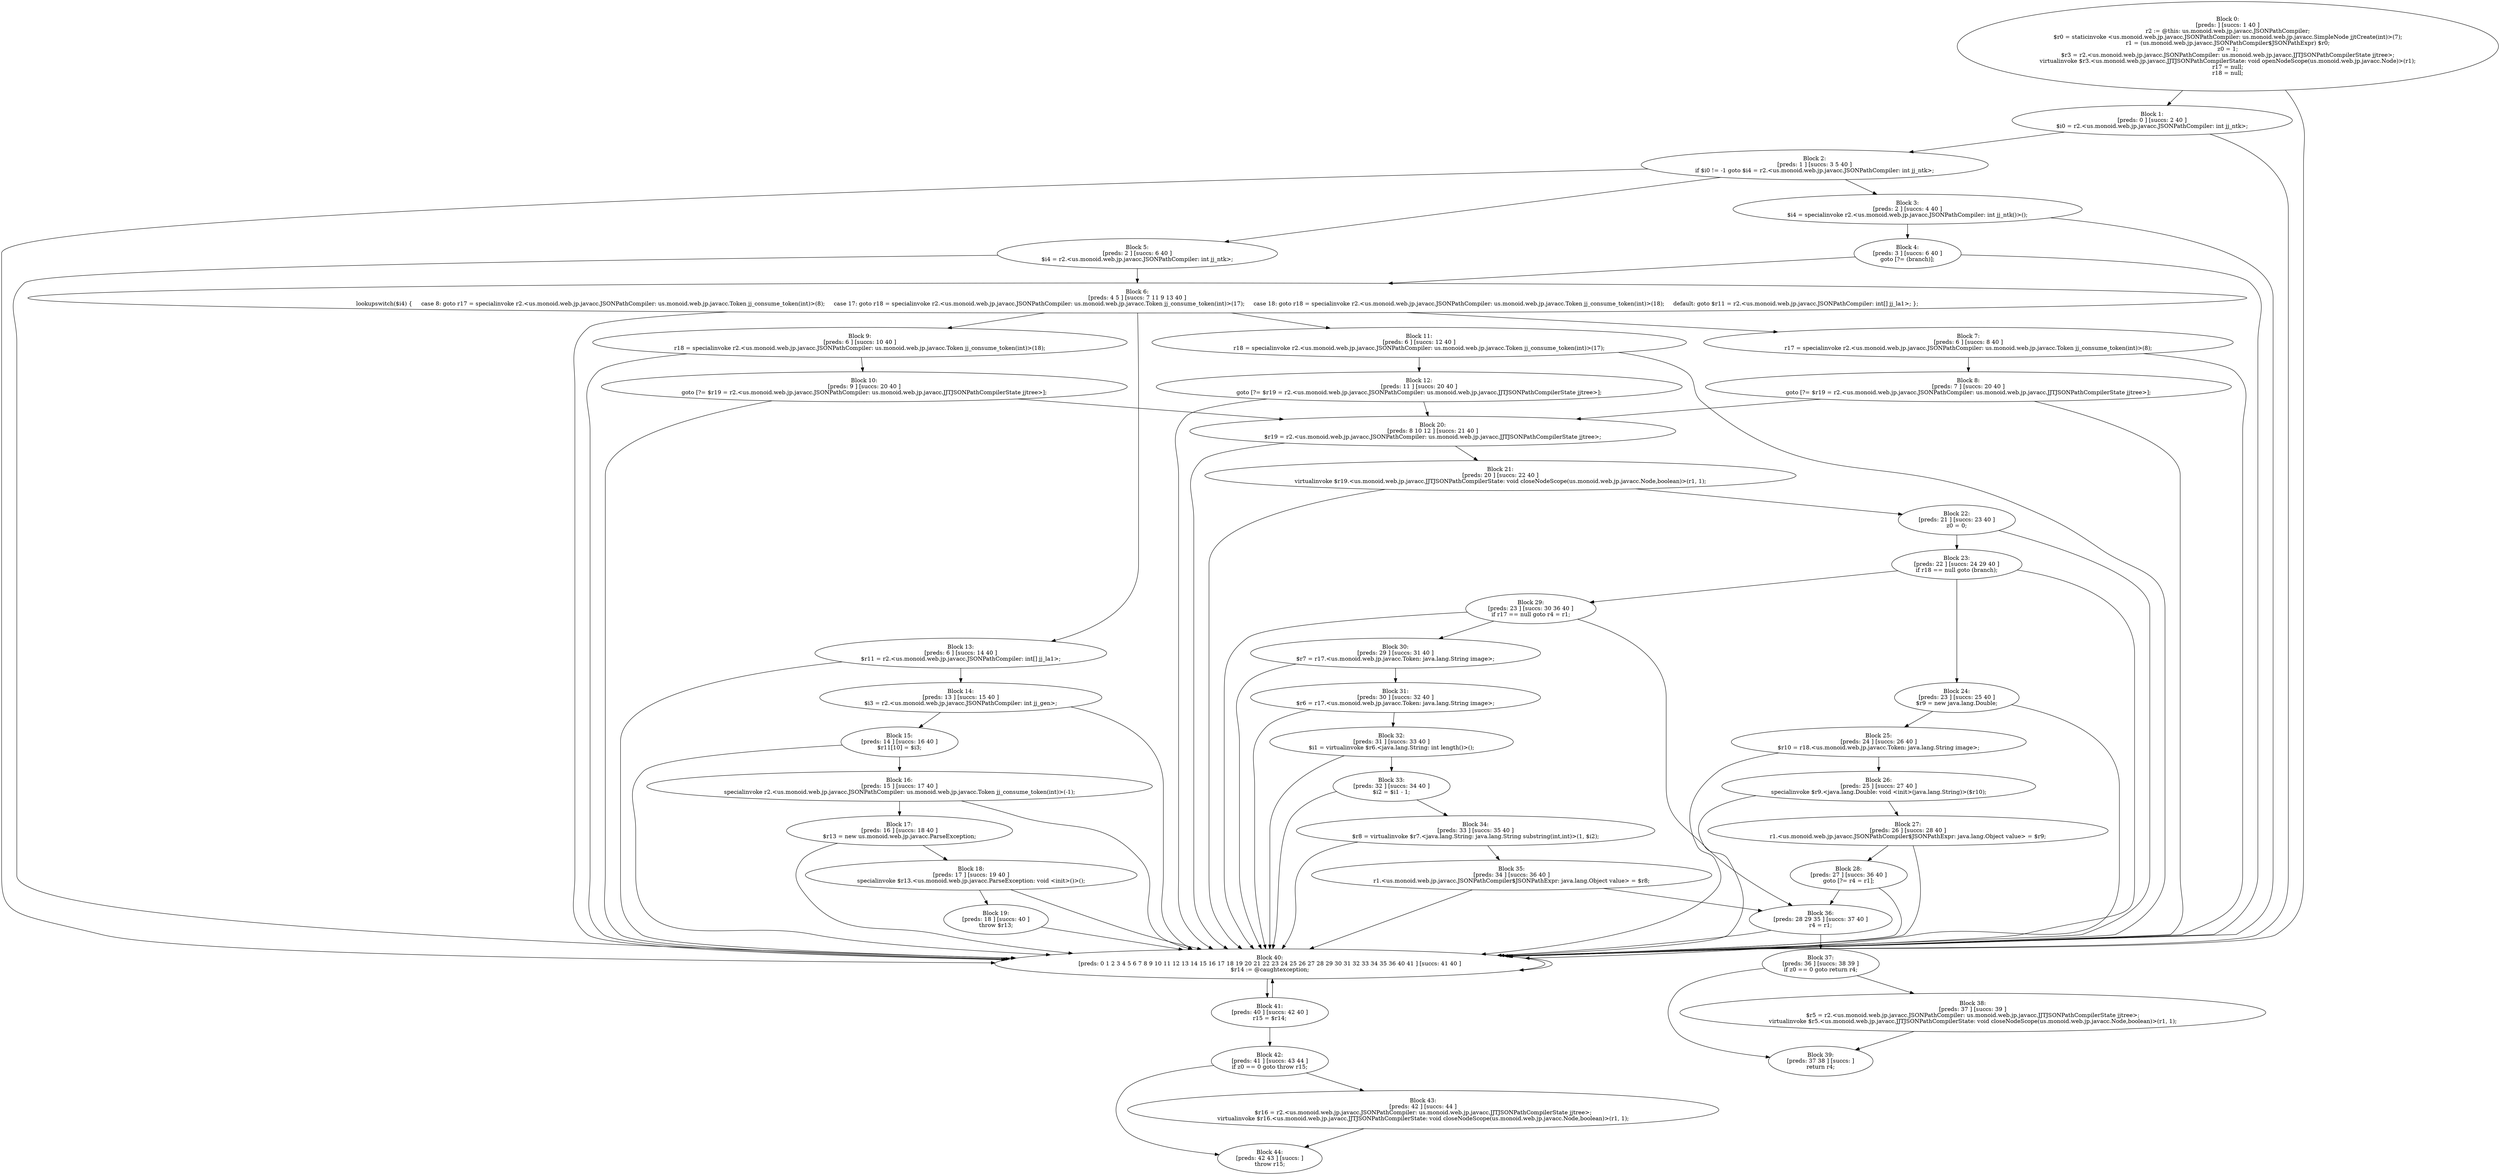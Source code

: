 digraph "unitGraph" {
    "Block 0:
[preds: ] [succs: 1 40 ]
r2 := @this: us.monoid.web.jp.javacc.JSONPathCompiler;
$r0 = staticinvoke <us.monoid.web.jp.javacc.JSONPathCompiler: us.monoid.web.jp.javacc.SimpleNode jjtCreate(int)>(7);
r1 = (us.monoid.web.jp.javacc.JSONPathCompiler$JSONPathExpr) $r0;
z0 = 1;
$r3 = r2.<us.monoid.web.jp.javacc.JSONPathCompiler: us.monoid.web.jp.javacc.JJTJSONPathCompilerState jjtree>;
virtualinvoke $r3.<us.monoid.web.jp.javacc.JJTJSONPathCompilerState: void openNodeScope(us.monoid.web.jp.javacc.Node)>(r1);
r17 = null;
r18 = null;
"
    "Block 1:
[preds: 0 ] [succs: 2 40 ]
$i0 = r2.<us.monoid.web.jp.javacc.JSONPathCompiler: int jj_ntk>;
"
    "Block 2:
[preds: 1 ] [succs: 3 5 40 ]
if $i0 != -1 goto $i4 = r2.<us.monoid.web.jp.javacc.JSONPathCompiler: int jj_ntk>;
"
    "Block 3:
[preds: 2 ] [succs: 4 40 ]
$i4 = specialinvoke r2.<us.monoid.web.jp.javacc.JSONPathCompiler: int jj_ntk()>();
"
    "Block 4:
[preds: 3 ] [succs: 6 40 ]
goto [?= (branch)];
"
    "Block 5:
[preds: 2 ] [succs: 6 40 ]
$i4 = r2.<us.monoid.web.jp.javacc.JSONPathCompiler: int jj_ntk>;
"
    "Block 6:
[preds: 4 5 ] [succs: 7 11 9 13 40 ]
lookupswitch($i4) {     case 8: goto r17 = specialinvoke r2.<us.monoid.web.jp.javacc.JSONPathCompiler: us.monoid.web.jp.javacc.Token jj_consume_token(int)>(8);     case 17: goto r18 = specialinvoke r2.<us.monoid.web.jp.javacc.JSONPathCompiler: us.monoid.web.jp.javacc.Token jj_consume_token(int)>(17);     case 18: goto r18 = specialinvoke r2.<us.monoid.web.jp.javacc.JSONPathCompiler: us.monoid.web.jp.javacc.Token jj_consume_token(int)>(18);     default: goto $r11 = r2.<us.monoid.web.jp.javacc.JSONPathCompiler: int[] jj_la1>; };
"
    "Block 7:
[preds: 6 ] [succs: 8 40 ]
r17 = specialinvoke r2.<us.monoid.web.jp.javacc.JSONPathCompiler: us.monoid.web.jp.javacc.Token jj_consume_token(int)>(8);
"
    "Block 8:
[preds: 7 ] [succs: 20 40 ]
goto [?= $r19 = r2.<us.monoid.web.jp.javacc.JSONPathCompiler: us.monoid.web.jp.javacc.JJTJSONPathCompilerState jjtree>];
"
    "Block 9:
[preds: 6 ] [succs: 10 40 ]
r18 = specialinvoke r2.<us.monoid.web.jp.javacc.JSONPathCompiler: us.monoid.web.jp.javacc.Token jj_consume_token(int)>(18);
"
    "Block 10:
[preds: 9 ] [succs: 20 40 ]
goto [?= $r19 = r2.<us.monoid.web.jp.javacc.JSONPathCompiler: us.monoid.web.jp.javacc.JJTJSONPathCompilerState jjtree>];
"
    "Block 11:
[preds: 6 ] [succs: 12 40 ]
r18 = specialinvoke r2.<us.monoid.web.jp.javacc.JSONPathCompiler: us.monoid.web.jp.javacc.Token jj_consume_token(int)>(17);
"
    "Block 12:
[preds: 11 ] [succs: 20 40 ]
goto [?= $r19 = r2.<us.monoid.web.jp.javacc.JSONPathCompiler: us.monoid.web.jp.javacc.JJTJSONPathCompilerState jjtree>];
"
    "Block 13:
[preds: 6 ] [succs: 14 40 ]
$r11 = r2.<us.monoid.web.jp.javacc.JSONPathCompiler: int[] jj_la1>;
"
    "Block 14:
[preds: 13 ] [succs: 15 40 ]
$i3 = r2.<us.monoid.web.jp.javacc.JSONPathCompiler: int jj_gen>;
"
    "Block 15:
[preds: 14 ] [succs: 16 40 ]
$r11[10] = $i3;
"
    "Block 16:
[preds: 15 ] [succs: 17 40 ]
specialinvoke r2.<us.monoid.web.jp.javacc.JSONPathCompiler: us.monoid.web.jp.javacc.Token jj_consume_token(int)>(-1);
"
    "Block 17:
[preds: 16 ] [succs: 18 40 ]
$r13 = new us.monoid.web.jp.javacc.ParseException;
"
    "Block 18:
[preds: 17 ] [succs: 19 40 ]
specialinvoke $r13.<us.monoid.web.jp.javacc.ParseException: void <init>()>();
"
    "Block 19:
[preds: 18 ] [succs: 40 ]
throw $r13;
"
    "Block 20:
[preds: 8 10 12 ] [succs: 21 40 ]
$r19 = r2.<us.monoid.web.jp.javacc.JSONPathCompiler: us.monoid.web.jp.javacc.JJTJSONPathCompilerState jjtree>;
"
    "Block 21:
[preds: 20 ] [succs: 22 40 ]
virtualinvoke $r19.<us.monoid.web.jp.javacc.JJTJSONPathCompilerState: void closeNodeScope(us.monoid.web.jp.javacc.Node,boolean)>(r1, 1);
"
    "Block 22:
[preds: 21 ] [succs: 23 40 ]
z0 = 0;
"
    "Block 23:
[preds: 22 ] [succs: 24 29 40 ]
if r18 == null goto (branch);
"
    "Block 24:
[preds: 23 ] [succs: 25 40 ]
$r9 = new java.lang.Double;
"
    "Block 25:
[preds: 24 ] [succs: 26 40 ]
$r10 = r18.<us.monoid.web.jp.javacc.Token: java.lang.String image>;
"
    "Block 26:
[preds: 25 ] [succs: 27 40 ]
specialinvoke $r9.<java.lang.Double: void <init>(java.lang.String)>($r10);
"
    "Block 27:
[preds: 26 ] [succs: 28 40 ]
r1.<us.monoid.web.jp.javacc.JSONPathCompiler$JSONPathExpr: java.lang.Object value> = $r9;
"
    "Block 28:
[preds: 27 ] [succs: 36 40 ]
goto [?= r4 = r1];
"
    "Block 29:
[preds: 23 ] [succs: 30 36 40 ]
if r17 == null goto r4 = r1;
"
    "Block 30:
[preds: 29 ] [succs: 31 40 ]
$r7 = r17.<us.monoid.web.jp.javacc.Token: java.lang.String image>;
"
    "Block 31:
[preds: 30 ] [succs: 32 40 ]
$r6 = r17.<us.monoid.web.jp.javacc.Token: java.lang.String image>;
"
    "Block 32:
[preds: 31 ] [succs: 33 40 ]
$i1 = virtualinvoke $r6.<java.lang.String: int length()>();
"
    "Block 33:
[preds: 32 ] [succs: 34 40 ]
$i2 = $i1 - 1;
"
    "Block 34:
[preds: 33 ] [succs: 35 40 ]
$r8 = virtualinvoke $r7.<java.lang.String: java.lang.String substring(int,int)>(1, $i2);
"
    "Block 35:
[preds: 34 ] [succs: 36 40 ]
r1.<us.monoid.web.jp.javacc.JSONPathCompiler$JSONPathExpr: java.lang.Object value> = $r8;
"
    "Block 36:
[preds: 28 29 35 ] [succs: 37 40 ]
r4 = r1;
"
    "Block 37:
[preds: 36 ] [succs: 38 39 ]
if z0 == 0 goto return r4;
"
    "Block 38:
[preds: 37 ] [succs: 39 ]
$r5 = r2.<us.monoid.web.jp.javacc.JSONPathCompiler: us.monoid.web.jp.javacc.JJTJSONPathCompilerState jjtree>;
virtualinvoke $r5.<us.monoid.web.jp.javacc.JJTJSONPathCompilerState: void closeNodeScope(us.monoid.web.jp.javacc.Node,boolean)>(r1, 1);
"
    "Block 39:
[preds: 37 38 ] [succs: ]
return r4;
"
    "Block 40:
[preds: 0 1 2 3 4 5 6 7 8 9 10 11 12 13 14 15 16 17 18 19 20 21 22 23 24 25 26 27 28 29 30 31 32 33 34 35 36 40 41 ] [succs: 41 40 ]
$r14 := @caughtexception;
"
    "Block 41:
[preds: 40 ] [succs: 42 40 ]
r15 = $r14;
"
    "Block 42:
[preds: 41 ] [succs: 43 44 ]
if z0 == 0 goto throw r15;
"
    "Block 43:
[preds: 42 ] [succs: 44 ]
$r16 = r2.<us.monoid.web.jp.javacc.JSONPathCompiler: us.monoid.web.jp.javacc.JJTJSONPathCompilerState jjtree>;
virtualinvoke $r16.<us.monoid.web.jp.javacc.JJTJSONPathCompilerState: void closeNodeScope(us.monoid.web.jp.javacc.Node,boolean)>(r1, 1);
"
    "Block 44:
[preds: 42 43 ] [succs: ]
throw r15;
"
    "Block 0:
[preds: ] [succs: 1 40 ]
r2 := @this: us.monoid.web.jp.javacc.JSONPathCompiler;
$r0 = staticinvoke <us.monoid.web.jp.javacc.JSONPathCompiler: us.monoid.web.jp.javacc.SimpleNode jjtCreate(int)>(7);
r1 = (us.monoid.web.jp.javacc.JSONPathCompiler$JSONPathExpr) $r0;
z0 = 1;
$r3 = r2.<us.monoid.web.jp.javacc.JSONPathCompiler: us.monoid.web.jp.javacc.JJTJSONPathCompilerState jjtree>;
virtualinvoke $r3.<us.monoid.web.jp.javacc.JJTJSONPathCompilerState: void openNodeScope(us.monoid.web.jp.javacc.Node)>(r1);
r17 = null;
r18 = null;
"->"Block 1:
[preds: 0 ] [succs: 2 40 ]
$i0 = r2.<us.monoid.web.jp.javacc.JSONPathCompiler: int jj_ntk>;
";
    "Block 0:
[preds: ] [succs: 1 40 ]
r2 := @this: us.monoid.web.jp.javacc.JSONPathCompiler;
$r0 = staticinvoke <us.monoid.web.jp.javacc.JSONPathCompiler: us.monoid.web.jp.javacc.SimpleNode jjtCreate(int)>(7);
r1 = (us.monoid.web.jp.javacc.JSONPathCompiler$JSONPathExpr) $r0;
z0 = 1;
$r3 = r2.<us.monoid.web.jp.javacc.JSONPathCompiler: us.monoid.web.jp.javacc.JJTJSONPathCompilerState jjtree>;
virtualinvoke $r3.<us.monoid.web.jp.javacc.JJTJSONPathCompilerState: void openNodeScope(us.monoid.web.jp.javacc.Node)>(r1);
r17 = null;
r18 = null;
"->"Block 40:
[preds: 0 1 2 3 4 5 6 7 8 9 10 11 12 13 14 15 16 17 18 19 20 21 22 23 24 25 26 27 28 29 30 31 32 33 34 35 36 40 41 ] [succs: 41 40 ]
$r14 := @caughtexception;
";
    "Block 1:
[preds: 0 ] [succs: 2 40 ]
$i0 = r2.<us.monoid.web.jp.javacc.JSONPathCompiler: int jj_ntk>;
"->"Block 2:
[preds: 1 ] [succs: 3 5 40 ]
if $i0 != -1 goto $i4 = r2.<us.monoid.web.jp.javacc.JSONPathCompiler: int jj_ntk>;
";
    "Block 1:
[preds: 0 ] [succs: 2 40 ]
$i0 = r2.<us.monoid.web.jp.javacc.JSONPathCompiler: int jj_ntk>;
"->"Block 40:
[preds: 0 1 2 3 4 5 6 7 8 9 10 11 12 13 14 15 16 17 18 19 20 21 22 23 24 25 26 27 28 29 30 31 32 33 34 35 36 40 41 ] [succs: 41 40 ]
$r14 := @caughtexception;
";
    "Block 2:
[preds: 1 ] [succs: 3 5 40 ]
if $i0 != -1 goto $i4 = r2.<us.monoid.web.jp.javacc.JSONPathCompiler: int jj_ntk>;
"->"Block 3:
[preds: 2 ] [succs: 4 40 ]
$i4 = specialinvoke r2.<us.monoid.web.jp.javacc.JSONPathCompiler: int jj_ntk()>();
";
    "Block 2:
[preds: 1 ] [succs: 3 5 40 ]
if $i0 != -1 goto $i4 = r2.<us.monoid.web.jp.javacc.JSONPathCompiler: int jj_ntk>;
"->"Block 5:
[preds: 2 ] [succs: 6 40 ]
$i4 = r2.<us.monoid.web.jp.javacc.JSONPathCompiler: int jj_ntk>;
";
    "Block 2:
[preds: 1 ] [succs: 3 5 40 ]
if $i0 != -1 goto $i4 = r2.<us.monoid.web.jp.javacc.JSONPathCompiler: int jj_ntk>;
"->"Block 40:
[preds: 0 1 2 3 4 5 6 7 8 9 10 11 12 13 14 15 16 17 18 19 20 21 22 23 24 25 26 27 28 29 30 31 32 33 34 35 36 40 41 ] [succs: 41 40 ]
$r14 := @caughtexception;
";
    "Block 3:
[preds: 2 ] [succs: 4 40 ]
$i4 = specialinvoke r2.<us.monoid.web.jp.javacc.JSONPathCompiler: int jj_ntk()>();
"->"Block 4:
[preds: 3 ] [succs: 6 40 ]
goto [?= (branch)];
";
    "Block 3:
[preds: 2 ] [succs: 4 40 ]
$i4 = specialinvoke r2.<us.monoid.web.jp.javacc.JSONPathCompiler: int jj_ntk()>();
"->"Block 40:
[preds: 0 1 2 3 4 5 6 7 8 9 10 11 12 13 14 15 16 17 18 19 20 21 22 23 24 25 26 27 28 29 30 31 32 33 34 35 36 40 41 ] [succs: 41 40 ]
$r14 := @caughtexception;
";
    "Block 4:
[preds: 3 ] [succs: 6 40 ]
goto [?= (branch)];
"->"Block 6:
[preds: 4 5 ] [succs: 7 11 9 13 40 ]
lookupswitch($i4) {     case 8: goto r17 = specialinvoke r2.<us.monoid.web.jp.javacc.JSONPathCompiler: us.monoid.web.jp.javacc.Token jj_consume_token(int)>(8);     case 17: goto r18 = specialinvoke r2.<us.monoid.web.jp.javacc.JSONPathCompiler: us.monoid.web.jp.javacc.Token jj_consume_token(int)>(17);     case 18: goto r18 = specialinvoke r2.<us.monoid.web.jp.javacc.JSONPathCompiler: us.monoid.web.jp.javacc.Token jj_consume_token(int)>(18);     default: goto $r11 = r2.<us.monoid.web.jp.javacc.JSONPathCompiler: int[] jj_la1>; };
";
    "Block 4:
[preds: 3 ] [succs: 6 40 ]
goto [?= (branch)];
"->"Block 40:
[preds: 0 1 2 3 4 5 6 7 8 9 10 11 12 13 14 15 16 17 18 19 20 21 22 23 24 25 26 27 28 29 30 31 32 33 34 35 36 40 41 ] [succs: 41 40 ]
$r14 := @caughtexception;
";
    "Block 5:
[preds: 2 ] [succs: 6 40 ]
$i4 = r2.<us.monoid.web.jp.javacc.JSONPathCompiler: int jj_ntk>;
"->"Block 6:
[preds: 4 5 ] [succs: 7 11 9 13 40 ]
lookupswitch($i4) {     case 8: goto r17 = specialinvoke r2.<us.monoid.web.jp.javacc.JSONPathCompiler: us.monoid.web.jp.javacc.Token jj_consume_token(int)>(8);     case 17: goto r18 = specialinvoke r2.<us.monoid.web.jp.javacc.JSONPathCompiler: us.monoid.web.jp.javacc.Token jj_consume_token(int)>(17);     case 18: goto r18 = specialinvoke r2.<us.monoid.web.jp.javacc.JSONPathCompiler: us.monoid.web.jp.javacc.Token jj_consume_token(int)>(18);     default: goto $r11 = r2.<us.monoid.web.jp.javacc.JSONPathCompiler: int[] jj_la1>; };
";
    "Block 5:
[preds: 2 ] [succs: 6 40 ]
$i4 = r2.<us.monoid.web.jp.javacc.JSONPathCompiler: int jj_ntk>;
"->"Block 40:
[preds: 0 1 2 3 4 5 6 7 8 9 10 11 12 13 14 15 16 17 18 19 20 21 22 23 24 25 26 27 28 29 30 31 32 33 34 35 36 40 41 ] [succs: 41 40 ]
$r14 := @caughtexception;
";
    "Block 6:
[preds: 4 5 ] [succs: 7 11 9 13 40 ]
lookupswitch($i4) {     case 8: goto r17 = specialinvoke r2.<us.monoid.web.jp.javacc.JSONPathCompiler: us.monoid.web.jp.javacc.Token jj_consume_token(int)>(8);     case 17: goto r18 = specialinvoke r2.<us.monoid.web.jp.javacc.JSONPathCompiler: us.monoid.web.jp.javacc.Token jj_consume_token(int)>(17);     case 18: goto r18 = specialinvoke r2.<us.monoid.web.jp.javacc.JSONPathCompiler: us.monoid.web.jp.javacc.Token jj_consume_token(int)>(18);     default: goto $r11 = r2.<us.monoid.web.jp.javacc.JSONPathCompiler: int[] jj_la1>; };
"->"Block 7:
[preds: 6 ] [succs: 8 40 ]
r17 = specialinvoke r2.<us.monoid.web.jp.javacc.JSONPathCompiler: us.monoid.web.jp.javacc.Token jj_consume_token(int)>(8);
";
    "Block 6:
[preds: 4 5 ] [succs: 7 11 9 13 40 ]
lookupswitch($i4) {     case 8: goto r17 = specialinvoke r2.<us.monoid.web.jp.javacc.JSONPathCompiler: us.monoid.web.jp.javacc.Token jj_consume_token(int)>(8);     case 17: goto r18 = specialinvoke r2.<us.monoid.web.jp.javacc.JSONPathCompiler: us.monoid.web.jp.javacc.Token jj_consume_token(int)>(17);     case 18: goto r18 = specialinvoke r2.<us.monoid.web.jp.javacc.JSONPathCompiler: us.monoid.web.jp.javacc.Token jj_consume_token(int)>(18);     default: goto $r11 = r2.<us.monoid.web.jp.javacc.JSONPathCompiler: int[] jj_la1>; };
"->"Block 11:
[preds: 6 ] [succs: 12 40 ]
r18 = specialinvoke r2.<us.monoid.web.jp.javacc.JSONPathCompiler: us.monoid.web.jp.javacc.Token jj_consume_token(int)>(17);
";
    "Block 6:
[preds: 4 5 ] [succs: 7 11 9 13 40 ]
lookupswitch($i4) {     case 8: goto r17 = specialinvoke r2.<us.monoid.web.jp.javacc.JSONPathCompiler: us.monoid.web.jp.javacc.Token jj_consume_token(int)>(8);     case 17: goto r18 = specialinvoke r2.<us.monoid.web.jp.javacc.JSONPathCompiler: us.monoid.web.jp.javacc.Token jj_consume_token(int)>(17);     case 18: goto r18 = specialinvoke r2.<us.monoid.web.jp.javacc.JSONPathCompiler: us.monoid.web.jp.javacc.Token jj_consume_token(int)>(18);     default: goto $r11 = r2.<us.monoid.web.jp.javacc.JSONPathCompiler: int[] jj_la1>; };
"->"Block 9:
[preds: 6 ] [succs: 10 40 ]
r18 = specialinvoke r2.<us.monoid.web.jp.javacc.JSONPathCompiler: us.monoid.web.jp.javacc.Token jj_consume_token(int)>(18);
";
    "Block 6:
[preds: 4 5 ] [succs: 7 11 9 13 40 ]
lookupswitch($i4) {     case 8: goto r17 = specialinvoke r2.<us.monoid.web.jp.javacc.JSONPathCompiler: us.monoid.web.jp.javacc.Token jj_consume_token(int)>(8);     case 17: goto r18 = specialinvoke r2.<us.monoid.web.jp.javacc.JSONPathCompiler: us.monoid.web.jp.javacc.Token jj_consume_token(int)>(17);     case 18: goto r18 = specialinvoke r2.<us.monoid.web.jp.javacc.JSONPathCompiler: us.monoid.web.jp.javacc.Token jj_consume_token(int)>(18);     default: goto $r11 = r2.<us.monoid.web.jp.javacc.JSONPathCompiler: int[] jj_la1>; };
"->"Block 13:
[preds: 6 ] [succs: 14 40 ]
$r11 = r2.<us.monoid.web.jp.javacc.JSONPathCompiler: int[] jj_la1>;
";
    "Block 6:
[preds: 4 5 ] [succs: 7 11 9 13 40 ]
lookupswitch($i4) {     case 8: goto r17 = specialinvoke r2.<us.monoid.web.jp.javacc.JSONPathCompiler: us.monoid.web.jp.javacc.Token jj_consume_token(int)>(8);     case 17: goto r18 = specialinvoke r2.<us.monoid.web.jp.javacc.JSONPathCompiler: us.monoid.web.jp.javacc.Token jj_consume_token(int)>(17);     case 18: goto r18 = specialinvoke r2.<us.monoid.web.jp.javacc.JSONPathCompiler: us.monoid.web.jp.javacc.Token jj_consume_token(int)>(18);     default: goto $r11 = r2.<us.monoid.web.jp.javacc.JSONPathCompiler: int[] jj_la1>; };
"->"Block 40:
[preds: 0 1 2 3 4 5 6 7 8 9 10 11 12 13 14 15 16 17 18 19 20 21 22 23 24 25 26 27 28 29 30 31 32 33 34 35 36 40 41 ] [succs: 41 40 ]
$r14 := @caughtexception;
";
    "Block 7:
[preds: 6 ] [succs: 8 40 ]
r17 = specialinvoke r2.<us.monoid.web.jp.javacc.JSONPathCompiler: us.monoid.web.jp.javacc.Token jj_consume_token(int)>(8);
"->"Block 8:
[preds: 7 ] [succs: 20 40 ]
goto [?= $r19 = r2.<us.monoid.web.jp.javacc.JSONPathCompiler: us.monoid.web.jp.javacc.JJTJSONPathCompilerState jjtree>];
";
    "Block 7:
[preds: 6 ] [succs: 8 40 ]
r17 = specialinvoke r2.<us.monoid.web.jp.javacc.JSONPathCompiler: us.monoid.web.jp.javacc.Token jj_consume_token(int)>(8);
"->"Block 40:
[preds: 0 1 2 3 4 5 6 7 8 9 10 11 12 13 14 15 16 17 18 19 20 21 22 23 24 25 26 27 28 29 30 31 32 33 34 35 36 40 41 ] [succs: 41 40 ]
$r14 := @caughtexception;
";
    "Block 8:
[preds: 7 ] [succs: 20 40 ]
goto [?= $r19 = r2.<us.monoid.web.jp.javacc.JSONPathCompiler: us.monoid.web.jp.javacc.JJTJSONPathCompilerState jjtree>];
"->"Block 20:
[preds: 8 10 12 ] [succs: 21 40 ]
$r19 = r2.<us.monoid.web.jp.javacc.JSONPathCompiler: us.monoid.web.jp.javacc.JJTJSONPathCompilerState jjtree>;
";
    "Block 8:
[preds: 7 ] [succs: 20 40 ]
goto [?= $r19 = r2.<us.monoid.web.jp.javacc.JSONPathCompiler: us.monoid.web.jp.javacc.JJTJSONPathCompilerState jjtree>];
"->"Block 40:
[preds: 0 1 2 3 4 5 6 7 8 9 10 11 12 13 14 15 16 17 18 19 20 21 22 23 24 25 26 27 28 29 30 31 32 33 34 35 36 40 41 ] [succs: 41 40 ]
$r14 := @caughtexception;
";
    "Block 9:
[preds: 6 ] [succs: 10 40 ]
r18 = specialinvoke r2.<us.monoid.web.jp.javacc.JSONPathCompiler: us.monoid.web.jp.javacc.Token jj_consume_token(int)>(18);
"->"Block 10:
[preds: 9 ] [succs: 20 40 ]
goto [?= $r19 = r2.<us.monoid.web.jp.javacc.JSONPathCompiler: us.monoid.web.jp.javacc.JJTJSONPathCompilerState jjtree>];
";
    "Block 9:
[preds: 6 ] [succs: 10 40 ]
r18 = specialinvoke r2.<us.monoid.web.jp.javacc.JSONPathCompiler: us.monoid.web.jp.javacc.Token jj_consume_token(int)>(18);
"->"Block 40:
[preds: 0 1 2 3 4 5 6 7 8 9 10 11 12 13 14 15 16 17 18 19 20 21 22 23 24 25 26 27 28 29 30 31 32 33 34 35 36 40 41 ] [succs: 41 40 ]
$r14 := @caughtexception;
";
    "Block 10:
[preds: 9 ] [succs: 20 40 ]
goto [?= $r19 = r2.<us.monoid.web.jp.javacc.JSONPathCompiler: us.monoid.web.jp.javacc.JJTJSONPathCompilerState jjtree>];
"->"Block 20:
[preds: 8 10 12 ] [succs: 21 40 ]
$r19 = r2.<us.monoid.web.jp.javacc.JSONPathCompiler: us.monoid.web.jp.javacc.JJTJSONPathCompilerState jjtree>;
";
    "Block 10:
[preds: 9 ] [succs: 20 40 ]
goto [?= $r19 = r2.<us.monoid.web.jp.javacc.JSONPathCompiler: us.monoid.web.jp.javacc.JJTJSONPathCompilerState jjtree>];
"->"Block 40:
[preds: 0 1 2 3 4 5 6 7 8 9 10 11 12 13 14 15 16 17 18 19 20 21 22 23 24 25 26 27 28 29 30 31 32 33 34 35 36 40 41 ] [succs: 41 40 ]
$r14 := @caughtexception;
";
    "Block 11:
[preds: 6 ] [succs: 12 40 ]
r18 = specialinvoke r2.<us.monoid.web.jp.javacc.JSONPathCompiler: us.monoid.web.jp.javacc.Token jj_consume_token(int)>(17);
"->"Block 12:
[preds: 11 ] [succs: 20 40 ]
goto [?= $r19 = r2.<us.monoid.web.jp.javacc.JSONPathCompiler: us.monoid.web.jp.javacc.JJTJSONPathCompilerState jjtree>];
";
    "Block 11:
[preds: 6 ] [succs: 12 40 ]
r18 = specialinvoke r2.<us.monoid.web.jp.javacc.JSONPathCompiler: us.monoid.web.jp.javacc.Token jj_consume_token(int)>(17);
"->"Block 40:
[preds: 0 1 2 3 4 5 6 7 8 9 10 11 12 13 14 15 16 17 18 19 20 21 22 23 24 25 26 27 28 29 30 31 32 33 34 35 36 40 41 ] [succs: 41 40 ]
$r14 := @caughtexception;
";
    "Block 12:
[preds: 11 ] [succs: 20 40 ]
goto [?= $r19 = r2.<us.monoid.web.jp.javacc.JSONPathCompiler: us.monoid.web.jp.javacc.JJTJSONPathCompilerState jjtree>];
"->"Block 20:
[preds: 8 10 12 ] [succs: 21 40 ]
$r19 = r2.<us.monoid.web.jp.javacc.JSONPathCompiler: us.monoid.web.jp.javacc.JJTJSONPathCompilerState jjtree>;
";
    "Block 12:
[preds: 11 ] [succs: 20 40 ]
goto [?= $r19 = r2.<us.monoid.web.jp.javacc.JSONPathCompiler: us.monoid.web.jp.javacc.JJTJSONPathCompilerState jjtree>];
"->"Block 40:
[preds: 0 1 2 3 4 5 6 7 8 9 10 11 12 13 14 15 16 17 18 19 20 21 22 23 24 25 26 27 28 29 30 31 32 33 34 35 36 40 41 ] [succs: 41 40 ]
$r14 := @caughtexception;
";
    "Block 13:
[preds: 6 ] [succs: 14 40 ]
$r11 = r2.<us.monoid.web.jp.javacc.JSONPathCompiler: int[] jj_la1>;
"->"Block 14:
[preds: 13 ] [succs: 15 40 ]
$i3 = r2.<us.monoid.web.jp.javacc.JSONPathCompiler: int jj_gen>;
";
    "Block 13:
[preds: 6 ] [succs: 14 40 ]
$r11 = r2.<us.monoid.web.jp.javacc.JSONPathCompiler: int[] jj_la1>;
"->"Block 40:
[preds: 0 1 2 3 4 5 6 7 8 9 10 11 12 13 14 15 16 17 18 19 20 21 22 23 24 25 26 27 28 29 30 31 32 33 34 35 36 40 41 ] [succs: 41 40 ]
$r14 := @caughtexception;
";
    "Block 14:
[preds: 13 ] [succs: 15 40 ]
$i3 = r2.<us.monoid.web.jp.javacc.JSONPathCompiler: int jj_gen>;
"->"Block 15:
[preds: 14 ] [succs: 16 40 ]
$r11[10] = $i3;
";
    "Block 14:
[preds: 13 ] [succs: 15 40 ]
$i3 = r2.<us.monoid.web.jp.javacc.JSONPathCompiler: int jj_gen>;
"->"Block 40:
[preds: 0 1 2 3 4 5 6 7 8 9 10 11 12 13 14 15 16 17 18 19 20 21 22 23 24 25 26 27 28 29 30 31 32 33 34 35 36 40 41 ] [succs: 41 40 ]
$r14 := @caughtexception;
";
    "Block 15:
[preds: 14 ] [succs: 16 40 ]
$r11[10] = $i3;
"->"Block 16:
[preds: 15 ] [succs: 17 40 ]
specialinvoke r2.<us.monoid.web.jp.javacc.JSONPathCompiler: us.monoid.web.jp.javacc.Token jj_consume_token(int)>(-1);
";
    "Block 15:
[preds: 14 ] [succs: 16 40 ]
$r11[10] = $i3;
"->"Block 40:
[preds: 0 1 2 3 4 5 6 7 8 9 10 11 12 13 14 15 16 17 18 19 20 21 22 23 24 25 26 27 28 29 30 31 32 33 34 35 36 40 41 ] [succs: 41 40 ]
$r14 := @caughtexception;
";
    "Block 16:
[preds: 15 ] [succs: 17 40 ]
specialinvoke r2.<us.monoid.web.jp.javacc.JSONPathCompiler: us.monoid.web.jp.javacc.Token jj_consume_token(int)>(-1);
"->"Block 17:
[preds: 16 ] [succs: 18 40 ]
$r13 = new us.monoid.web.jp.javacc.ParseException;
";
    "Block 16:
[preds: 15 ] [succs: 17 40 ]
specialinvoke r2.<us.monoid.web.jp.javacc.JSONPathCompiler: us.monoid.web.jp.javacc.Token jj_consume_token(int)>(-1);
"->"Block 40:
[preds: 0 1 2 3 4 5 6 7 8 9 10 11 12 13 14 15 16 17 18 19 20 21 22 23 24 25 26 27 28 29 30 31 32 33 34 35 36 40 41 ] [succs: 41 40 ]
$r14 := @caughtexception;
";
    "Block 17:
[preds: 16 ] [succs: 18 40 ]
$r13 = new us.monoid.web.jp.javacc.ParseException;
"->"Block 18:
[preds: 17 ] [succs: 19 40 ]
specialinvoke $r13.<us.monoid.web.jp.javacc.ParseException: void <init>()>();
";
    "Block 17:
[preds: 16 ] [succs: 18 40 ]
$r13 = new us.monoid.web.jp.javacc.ParseException;
"->"Block 40:
[preds: 0 1 2 3 4 5 6 7 8 9 10 11 12 13 14 15 16 17 18 19 20 21 22 23 24 25 26 27 28 29 30 31 32 33 34 35 36 40 41 ] [succs: 41 40 ]
$r14 := @caughtexception;
";
    "Block 18:
[preds: 17 ] [succs: 19 40 ]
specialinvoke $r13.<us.monoid.web.jp.javacc.ParseException: void <init>()>();
"->"Block 19:
[preds: 18 ] [succs: 40 ]
throw $r13;
";
    "Block 18:
[preds: 17 ] [succs: 19 40 ]
specialinvoke $r13.<us.monoid.web.jp.javacc.ParseException: void <init>()>();
"->"Block 40:
[preds: 0 1 2 3 4 5 6 7 8 9 10 11 12 13 14 15 16 17 18 19 20 21 22 23 24 25 26 27 28 29 30 31 32 33 34 35 36 40 41 ] [succs: 41 40 ]
$r14 := @caughtexception;
";
    "Block 19:
[preds: 18 ] [succs: 40 ]
throw $r13;
"->"Block 40:
[preds: 0 1 2 3 4 5 6 7 8 9 10 11 12 13 14 15 16 17 18 19 20 21 22 23 24 25 26 27 28 29 30 31 32 33 34 35 36 40 41 ] [succs: 41 40 ]
$r14 := @caughtexception;
";
    "Block 20:
[preds: 8 10 12 ] [succs: 21 40 ]
$r19 = r2.<us.monoid.web.jp.javacc.JSONPathCompiler: us.monoid.web.jp.javacc.JJTJSONPathCompilerState jjtree>;
"->"Block 21:
[preds: 20 ] [succs: 22 40 ]
virtualinvoke $r19.<us.monoid.web.jp.javacc.JJTJSONPathCompilerState: void closeNodeScope(us.monoid.web.jp.javacc.Node,boolean)>(r1, 1);
";
    "Block 20:
[preds: 8 10 12 ] [succs: 21 40 ]
$r19 = r2.<us.monoid.web.jp.javacc.JSONPathCompiler: us.monoid.web.jp.javacc.JJTJSONPathCompilerState jjtree>;
"->"Block 40:
[preds: 0 1 2 3 4 5 6 7 8 9 10 11 12 13 14 15 16 17 18 19 20 21 22 23 24 25 26 27 28 29 30 31 32 33 34 35 36 40 41 ] [succs: 41 40 ]
$r14 := @caughtexception;
";
    "Block 21:
[preds: 20 ] [succs: 22 40 ]
virtualinvoke $r19.<us.monoid.web.jp.javacc.JJTJSONPathCompilerState: void closeNodeScope(us.monoid.web.jp.javacc.Node,boolean)>(r1, 1);
"->"Block 22:
[preds: 21 ] [succs: 23 40 ]
z0 = 0;
";
    "Block 21:
[preds: 20 ] [succs: 22 40 ]
virtualinvoke $r19.<us.monoid.web.jp.javacc.JJTJSONPathCompilerState: void closeNodeScope(us.monoid.web.jp.javacc.Node,boolean)>(r1, 1);
"->"Block 40:
[preds: 0 1 2 3 4 5 6 7 8 9 10 11 12 13 14 15 16 17 18 19 20 21 22 23 24 25 26 27 28 29 30 31 32 33 34 35 36 40 41 ] [succs: 41 40 ]
$r14 := @caughtexception;
";
    "Block 22:
[preds: 21 ] [succs: 23 40 ]
z0 = 0;
"->"Block 23:
[preds: 22 ] [succs: 24 29 40 ]
if r18 == null goto (branch);
";
    "Block 22:
[preds: 21 ] [succs: 23 40 ]
z0 = 0;
"->"Block 40:
[preds: 0 1 2 3 4 5 6 7 8 9 10 11 12 13 14 15 16 17 18 19 20 21 22 23 24 25 26 27 28 29 30 31 32 33 34 35 36 40 41 ] [succs: 41 40 ]
$r14 := @caughtexception;
";
    "Block 23:
[preds: 22 ] [succs: 24 29 40 ]
if r18 == null goto (branch);
"->"Block 24:
[preds: 23 ] [succs: 25 40 ]
$r9 = new java.lang.Double;
";
    "Block 23:
[preds: 22 ] [succs: 24 29 40 ]
if r18 == null goto (branch);
"->"Block 29:
[preds: 23 ] [succs: 30 36 40 ]
if r17 == null goto r4 = r1;
";
    "Block 23:
[preds: 22 ] [succs: 24 29 40 ]
if r18 == null goto (branch);
"->"Block 40:
[preds: 0 1 2 3 4 5 6 7 8 9 10 11 12 13 14 15 16 17 18 19 20 21 22 23 24 25 26 27 28 29 30 31 32 33 34 35 36 40 41 ] [succs: 41 40 ]
$r14 := @caughtexception;
";
    "Block 24:
[preds: 23 ] [succs: 25 40 ]
$r9 = new java.lang.Double;
"->"Block 25:
[preds: 24 ] [succs: 26 40 ]
$r10 = r18.<us.monoid.web.jp.javacc.Token: java.lang.String image>;
";
    "Block 24:
[preds: 23 ] [succs: 25 40 ]
$r9 = new java.lang.Double;
"->"Block 40:
[preds: 0 1 2 3 4 5 6 7 8 9 10 11 12 13 14 15 16 17 18 19 20 21 22 23 24 25 26 27 28 29 30 31 32 33 34 35 36 40 41 ] [succs: 41 40 ]
$r14 := @caughtexception;
";
    "Block 25:
[preds: 24 ] [succs: 26 40 ]
$r10 = r18.<us.monoid.web.jp.javacc.Token: java.lang.String image>;
"->"Block 26:
[preds: 25 ] [succs: 27 40 ]
specialinvoke $r9.<java.lang.Double: void <init>(java.lang.String)>($r10);
";
    "Block 25:
[preds: 24 ] [succs: 26 40 ]
$r10 = r18.<us.monoid.web.jp.javacc.Token: java.lang.String image>;
"->"Block 40:
[preds: 0 1 2 3 4 5 6 7 8 9 10 11 12 13 14 15 16 17 18 19 20 21 22 23 24 25 26 27 28 29 30 31 32 33 34 35 36 40 41 ] [succs: 41 40 ]
$r14 := @caughtexception;
";
    "Block 26:
[preds: 25 ] [succs: 27 40 ]
specialinvoke $r9.<java.lang.Double: void <init>(java.lang.String)>($r10);
"->"Block 27:
[preds: 26 ] [succs: 28 40 ]
r1.<us.monoid.web.jp.javacc.JSONPathCompiler$JSONPathExpr: java.lang.Object value> = $r9;
";
    "Block 26:
[preds: 25 ] [succs: 27 40 ]
specialinvoke $r9.<java.lang.Double: void <init>(java.lang.String)>($r10);
"->"Block 40:
[preds: 0 1 2 3 4 5 6 7 8 9 10 11 12 13 14 15 16 17 18 19 20 21 22 23 24 25 26 27 28 29 30 31 32 33 34 35 36 40 41 ] [succs: 41 40 ]
$r14 := @caughtexception;
";
    "Block 27:
[preds: 26 ] [succs: 28 40 ]
r1.<us.monoid.web.jp.javacc.JSONPathCompiler$JSONPathExpr: java.lang.Object value> = $r9;
"->"Block 28:
[preds: 27 ] [succs: 36 40 ]
goto [?= r4 = r1];
";
    "Block 27:
[preds: 26 ] [succs: 28 40 ]
r1.<us.monoid.web.jp.javacc.JSONPathCompiler$JSONPathExpr: java.lang.Object value> = $r9;
"->"Block 40:
[preds: 0 1 2 3 4 5 6 7 8 9 10 11 12 13 14 15 16 17 18 19 20 21 22 23 24 25 26 27 28 29 30 31 32 33 34 35 36 40 41 ] [succs: 41 40 ]
$r14 := @caughtexception;
";
    "Block 28:
[preds: 27 ] [succs: 36 40 ]
goto [?= r4 = r1];
"->"Block 36:
[preds: 28 29 35 ] [succs: 37 40 ]
r4 = r1;
";
    "Block 28:
[preds: 27 ] [succs: 36 40 ]
goto [?= r4 = r1];
"->"Block 40:
[preds: 0 1 2 3 4 5 6 7 8 9 10 11 12 13 14 15 16 17 18 19 20 21 22 23 24 25 26 27 28 29 30 31 32 33 34 35 36 40 41 ] [succs: 41 40 ]
$r14 := @caughtexception;
";
    "Block 29:
[preds: 23 ] [succs: 30 36 40 ]
if r17 == null goto r4 = r1;
"->"Block 30:
[preds: 29 ] [succs: 31 40 ]
$r7 = r17.<us.monoid.web.jp.javacc.Token: java.lang.String image>;
";
    "Block 29:
[preds: 23 ] [succs: 30 36 40 ]
if r17 == null goto r4 = r1;
"->"Block 36:
[preds: 28 29 35 ] [succs: 37 40 ]
r4 = r1;
";
    "Block 29:
[preds: 23 ] [succs: 30 36 40 ]
if r17 == null goto r4 = r1;
"->"Block 40:
[preds: 0 1 2 3 4 5 6 7 8 9 10 11 12 13 14 15 16 17 18 19 20 21 22 23 24 25 26 27 28 29 30 31 32 33 34 35 36 40 41 ] [succs: 41 40 ]
$r14 := @caughtexception;
";
    "Block 30:
[preds: 29 ] [succs: 31 40 ]
$r7 = r17.<us.monoid.web.jp.javacc.Token: java.lang.String image>;
"->"Block 31:
[preds: 30 ] [succs: 32 40 ]
$r6 = r17.<us.monoid.web.jp.javacc.Token: java.lang.String image>;
";
    "Block 30:
[preds: 29 ] [succs: 31 40 ]
$r7 = r17.<us.monoid.web.jp.javacc.Token: java.lang.String image>;
"->"Block 40:
[preds: 0 1 2 3 4 5 6 7 8 9 10 11 12 13 14 15 16 17 18 19 20 21 22 23 24 25 26 27 28 29 30 31 32 33 34 35 36 40 41 ] [succs: 41 40 ]
$r14 := @caughtexception;
";
    "Block 31:
[preds: 30 ] [succs: 32 40 ]
$r6 = r17.<us.monoid.web.jp.javacc.Token: java.lang.String image>;
"->"Block 32:
[preds: 31 ] [succs: 33 40 ]
$i1 = virtualinvoke $r6.<java.lang.String: int length()>();
";
    "Block 31:
[preds: 30 ] [succs: 32 40 ]
$r6 = r17.<us.monoid.web.jp.javacc.Token: java.lang.String image>;
"->"Block 40:
[preds: 0 1 2 3 4 5 6 7 8 9 10 11 12 13 14 15 16 17 18 19 20 21 22 23 24 25 26 27 28 29 30 31 32 33 34 35 36 40 41 ] [succs: 41 40 ]
$r14 := @caughtexception;
";
    "Block 32:
[preds: 31 ] [succs: 33 40 ]
$i1 = virtualinvoke $r6.<java.lang.String: int length()>();
"->"Block 33:
[preds: 32 ] [succs: 34 40 ]
$i2 = $i1 - 1;
";
    "Block 32:
[preds: 31 ] [succs: 33 40 ]
$i1 = virtualinvoke $r6.<java.lang.String: int length()>();
"->"Block 40:
[preds: 0 1 2 3 4 5 6 7 8 9 10 11 12 13 14 15 16 17 18 19 20 21 22 23 24 25 26 27 28 29 30 31 32 33 34 35 36 40 41 ] [succs: 41 40 ]
$r14 := @caughtexception;
";
    "Block 33:
[preds: 32 ] [succs: 34 40 ]
$i2 = $i1 - 1;
"->"Block 34:
[preds: 33 ] [succs: 35 40 ]
$r8 = virtualinvoke $r7.<java.lang.String: java.lang.String substring(int,int)>(1, $i2);
";
    "Block 33:
[preds: 32 ] [succs: 34 40 ]
$i2 = $i1 - 1;
"->"Block 40:
[preds: 0 1 2 3 4 5 6 7 8 9 10 11 12 13 14 15 16 17 18 19 20 21 22 23 24 25 26 27 28 29 30 31 32 33 34 35 36 40 41 ] [succs: 41 40 ]
$r14 := @caughtexception;
";
    "Block 34:
[preds: 33 ] [succs: 35 40 ]
$r8 = virtualinvoke $r7.<java.lang.String: java.lang.String substring(int,int)>(1, $i2);
"->"Block 35:
[preds: 34 ] [succs: 36 40 ]
r1.<us.monoid.web.jp.javacc.JSONPathCompiler$JSONPathExpr: java.lang.Object value> = $r8;
";
    "Block 34:
[preds: 33 ] [succs: 35 40 ]
$r8 = virtualinvoke $r7.<java.lang.String: java.lang.String substring(int,int)>(1, $i2);
"->"Block 40:
[preds: 0 1 2 3 4 5 6 7 8 9 10 11 12 13 14 15 16 17 18 19 20 21 22 23 24 25 26 27 28 29 30 31 32 33 34 35 36 40 41 ] [succs: 41 40 ]
$r14 := @caughtexception;
";
    "Block 35:
[preds: 34 ] [succs: 36 40 ]
r1.<us.monoid.web.jp.javacc.JSONPathCompiler$JSONPathExpr: java.lang.Object value> = $r8;
"->"Block 36:
[preds: 28 29 35 ] [succs: 37 40 ]
r4 = r1;
";
    "Block 35:
[preds: 34 ] [succs: 36 40 ]
r1.<us.monoid.web.jp.javacc.JSONPathCompiler$JSONPathExpr: java.lang.Object value> = $r8;
"->"Block 40:
[preds: 0 1 2 3 4 5 6 7 8 9 10 11 12 13 14 15 16 17 18 19 20 21 22 23 24 25 26 27 28 29 30 31 32 33 34 35 36 40 41 ] [succs: 41 40 ]
$r14 := @caughtexception;
";
    "Block 36:
[preds: 28 29 35 ] [succs: 37 40 ]
r4 = r1;
"->"Block 37:
[preds: 36 ] [succs: 38 39 ]
if z0 == 0 goto return r4;
";
    "Block 36:
[preds: 28 29 35 ] [succs: 37 40 ]
r4 = r1;
"->"Block 40:
[preds: 0 1 2 3 4 5 6 7 8 9 10 11 12 13 14 15 16 17 18 19 20 21 22 23 24 25 26 27 28 29 30 31 32 33 34 35 36 40 41 ] [succs: 41 40 ]
$r14 := @caughtexception;
";
    "Block 37:
[preds: 36 ] [succs: 38 39 ]
if z0 == 0 goto return r4;
"->"Block 38:
[preds: 37 ] [succs: 39 ]
$r5 = r2.<us.monoid.web.jp.javacc.JSONPathCompiler: us.monoid.web.jp.javacc.JJTJSONPathCompilerState jjtree>;
virtualinvoke $r5.<us.monoid.web.jp.javacc.JJTJSONPathCompilerState: void closeNodeScope(us.monoid.web.jp.javacc.Node,boolean)>(r1, 1);
";
    "Block 37:
[preds: 36 ] [succs: 38 39 ]
if z0 == 0 goto return r4;
"->"Block 39:
[preds: 37 38 ] [succs: ]
return r4;
";
    "Block 38:
[preds: 37 ] [succs: 39 ]
$r5 = r2.<us.monoid.web.jp.javacc.JSONPathCompiler: us.monoid.web.jp.javacc.JJTJSONPathCompilerState jjtree>;
virtualinvoke $r5.<us.monoid.web.jp.javacc.JJTJSONPathCompilerState: void closeNodeScope(us.monoid.web.jp.javacc.Node,boolean)>(r1, 1);
"->"Block 39:
[preds: 37 38 ] [succs: ]
return r4;
";
    "Block 40:
[preds: 0 1 2 3 4 5 6 7 8 9 10 11 12 13 14 15 16 17 18 19 20 21 22 23 24 25 26 27 28 29 30 31 32 33 34 35 36 40 41 ] [succs: 41 40 ]
$r14 := @caughtexception;
"->"Block 41:
[preds: 40 ] [succs: 42 40 ]
r15 = $r14;
";
    "Block 40:
[preds: 0 1 2 3 4 5 6 7 8 9 10 11 12 13 14 15 16 17 18 19 20 21 22 23 24 25 26 27 28 29 30 31 32 33 34 35 36 40 41 ] [succs: 41 40 ]
$r14 := @caughtexception;
"->"Block 40:
[preds: 0 1 2 3 4 5 6 7 8 9 10 11 12 13 14 15 16 17 18 19 20 21 22 23 24 25 26 27 28 29 30 31 32 33 34 35 36 40 41 ] [succs: 41 40 ]
$r14 := @caughtexception;
";
    "Block 41:
[preds: 40 ] [succs: 42 40 ]
r15 = $r14;
"->"Block 42:
[preds: 41 ] [succs: 43 44 ]
if z0 == 0 goto throw r15;
";
    "Block 41:
[preds: 40 ] [succs: 42 40 ]
r15 = $r14;
"->"Block 40:
[preds: 0 1 2 3 4 5 6 7 8 9 10 11 12 13 14 15 16 17 18 19 20 21 22 23 24 25 26 27 28 29 30 31 32 33 34 35 36 40 41 ] [succs: 41 40 ]
$r14 := @caughtexception;
";
    "Block 42:
[preds: 41 ] [succs: 43 44 ]
if z0 == 0 goto throw r15;
"->"Block 43:
[preds: 42 ] [succs: 44 ]
$r16 = r2.<us.monoid.web.jp.javacc.JSONPathCompiler: us.monoid.web.jp.javacc.JJTJSONPathCompilerState jjtree>;
virtualinvoke $r16.<us.monoid.web.jp.javacc.JJTJSONPathCompilerState: void closeNodeScope(us.monoid.web.jp.javacc.Node,boolean)>(r1, 1);
";
    "Block 42:
[preds: 41 ] [succs: 43 44 ]
if z0 == 0 goto throw r15;
"->"Block 44:
[preds: 42 43 ] [succs: ]
throw r15;
";
    "Block 43:
[preds: 42 ] [succs: 44 ]
$r16 = r2.<us.monoid.web.jp.javacc.JSONPathCompiler: us.monoid.web.jp.javacc.JJTJSONPathCompilerState jjtree>;
virtualinvoke $r16.<us.monoid.web.jp.javacc.JJTJSONPathCompilerState: void closeNodeScope(us.monoid.web.jp.javacc.Node,boolean)>(r1, 1);
"->"Block 44:
[preds: 42 43 ] [succs: ]
throw r15;
";
}
